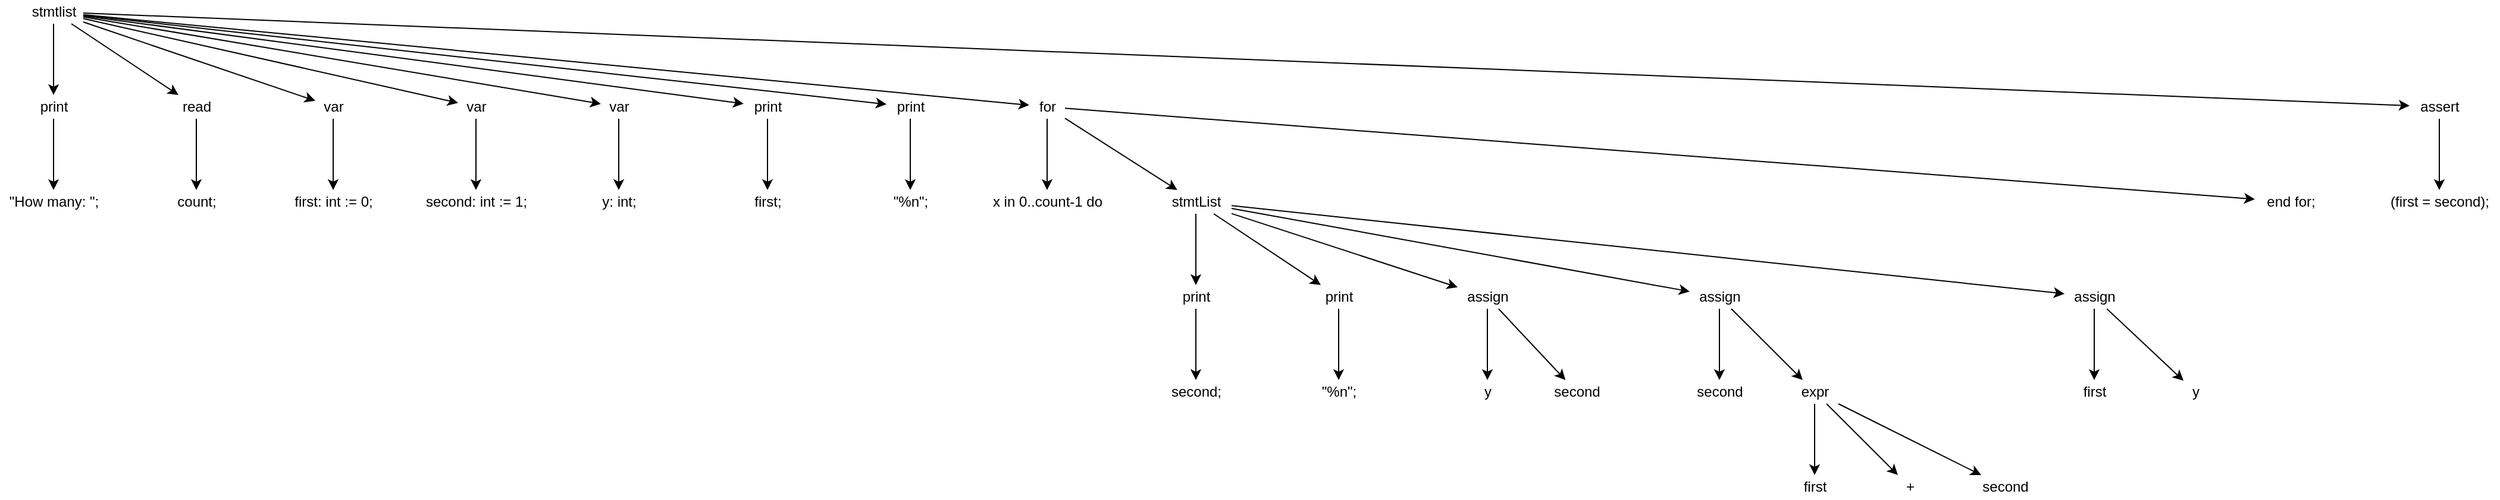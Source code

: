 <mxfile>
    <diagram id="aQvwjK2VA4pr6lu0I1Fn" name="Page-1">
        <mxGraphModel dx="2564" dy="1633" grid="1" gridSize="10" guides="1" tooltips="1" connect="1" arrows="1" fold="1" page="0" pageScale="1" pageWidth="850" pageHeight="1100" math="0" shadow="0">
            <root>
                <mxCell id="0"/>
                <mxCell id="1" parent="0"/>
                <mxCell id="Wvpoc2jIu2e2FaNdJkdb-1" value="&lt;div&gt;stmtlist&lt;/div&gt;" style="text;html=1;align=center;verticalAlign=middle;resizable=0;points=[];autosize=1;strokeColor=none;fillColor=none;" parent="1" vertex="1">
                    <mxGeometry x="-285" y="10" width="50" height="20" as="geometry"/>
                </mxCell>
                <mxCell id="Wvpoc2jIu2e2FaNdJkdb-2" value="print" style="text;html=1;align=center;verticalAlign=middle;resizable=0;points=[];autosize=1;strokeColor=none;fillColor=none;" parent="1" vertex="1">
                    <mxGeometry x="-280" y="90" width="40" height="20" as="geometry"/>
                </mxCell>
                <mxCell id="Wvpoc2jIu2e2FaNdJkdb-3" value="read" style="text;html=1;align=center;verticalAlign=middle;resizable=0;points=[];autosize=1;strokeColor=none;fillColor=none;" parent="1" vertex="1">
                    <mxGeometry x="-160" y="90" width="40" height="20" as="geometry"/>
                </mxCell>
                <mxCell id="Wvpoc2jIu2e2FaNdJkdb-4" value="var" style="text;html=1;align=center;verticalAlign=middle;resizable=0;points=[];autosize=1;strokeColor=none;fillColor=none;" parent="1" vertex="1">
                    <mxGeometry x="-40" y="90" width="30" height="20" as="geometry"/>
                </mxCell>
                <mxCell id="Wvpoc2jIu2e2FaNdJkdb-5" value="var" style="text;html=1;align=center;verticalAlign=middle;resizable=0;points=[];autosize=1;strokeColor=none;fillColor=none;" parent="1" vertex="1">
                    <mxGeometry x="80" y="90" width="30" height="20" as="geometry"/>
                </mxCell>
                <mxCell id="Wvpoc2jIu2e2FaNdJkdb-6" value="var" style="text;html=1;align=center;verticalAlign=middle;resizable=0;points=[];autosize=1;strokeColor=none;fillColor=none;" parent="1" vertex="1">
                    <mxGeometry x="200" y="90" width="30" height="20" as="geometry"/>
                </mxCell>
                <mxCell id="Wvpoc2jIu2e2FaNdJkdb-7" value="print" style="text;html=1;align=center;verticalAlign=middle;resizable=0;points=[];autosize=1;strokeColor=none;fillColor=none;" parent="1" vertex="1">
                    <mxGeometry x="320" y="90" width="40" height="20" as="geometry"/>
                </mxCell>
                <mxCell id="Wvpoc2jIu2e2FaNdJkdb-8" value="print" style="text;html=1;align=center;verticalAlign=middle;resizable=0;points=[];autosize=1;strokeColor=none;fillColor=none;" parent="1" vertex="1">
                    <mxGeometry x="440" y="90" width="40" height="20" as="geometry"/>
                </mxCell>
                <mxCell id="Wvpoc2jIu2e2FaNdJkdb-9" value="for" style="text;html=1;align=center;verticalAlign=middle;resizable=0;points=[];autosize=1;strokeColor=none;fillColor=none;" parent="1" vertex="1">
                    <mxGeometry x="560" y="90" width="30" height="20" as="geometry"/>
                </mxCell>
                <mxCell id="Wvpoc2jIu2e2FaNdJkdb-10" value="assert" style="text;html=1;align=center;verticalAlign=middle;resizable=0;points=[];autosize=1;strokeColor=none;fillColor=none;" parent="1" vertex="1">
                    <mxGeometry x="1720" y="90" width="50" height="20" as="geometry"/>
                </mxCell>
                <mxCell id="Wvpoc2jIu2e2FaNdJkdb-11" value="" style="endArrow=classic;html=1;rounded=0;" parent="1" source="Wvpoc2jIu2e2FaNdJkdb-1" target="Wvpoc2jIu2e2FaNdJkdb-2" edge="1">
                    <mxGeometry width="50" height="50" relative="1" as="geometry">
                        <mxPoint x="400" y="600" as="sourcePoint"/>
                        <mxPoint x="450" y="550" as="targetPoint"/>
                    </mxGeometry>
                </mxCell>
                <mxCell id="Wvpoc2jIu2e2FaNdJkdb-12" value="" style="endArrow=classic;html=1;rounded=0;" parent="1" source="Wvpoc2jIu2e2FaNdJkdb-1" target="Wvpoc2jIu2e2FaNdJkdb-3" edge="1">
                    <mxGeometry width="50" height="50" relative="1" as="geometry">
                        <mxPoint x="270" y="52.752" as="sourcePoint"/>
                        <mxPoint x="-230" y="107.798" as="targetPoint"/>
                    </mxGeometry>
                </mxCell>
                <mxCell id="Wvpoc2jIu2e2FaNdJkdb-13" value="" style="endArrow=classic;html=1;rounded=0;" parent="1" source="Wvpoc2jIu2e2FaNdJkdb-1" target="Wvpoc2jIu2e2FaNdJkdb-4" edge="1">
                    <mxGeometry width="50" height="50" relative="1" as="geometry">
                        <mxPoint x="270" y="53.529" as="sourcePoint"/>
                        <mxPoint x="-110" y="107.176" as="targetPoint"/>
                    </mxGeometry>
                </mxCell>
                <mxCell id="Wvpoc2jIu2e2FaNdJkdb-14" value="" style="endArrow=classic;html=1;rounded=0;" parent="1" source="Wvpoc2jIu2e2FaNdJkdb-1" target="Wvpoc2jIu2e2FaNdJkdb-5" edge="1">
                    <mxGeometry width="50" height="50" relative="1" as="geometry">
                        <mxPoint x="280" y="63.529" as="sourcePoint"/>
                        <mxPoint x="-100" y="117.176" as="targetPoint"/>
                    </mxGeometry>
                </mxCell>
                <mxCell id="Wvpoc2jIu2e2FaNdJkdb-15" value="" style="endArrow=classic;html=1;rounded=0;" parent="1" source="Wvpoc2jIu2e2FaNdJkdb-1" target="Wvpoc2jIu2e2FaNdJkdb-6" edge="1">
                    <mxGeometry width="50" height="50" relative="1" as="geometry">
                        <mxPoint x="290" y="73.529" as="sourcePoint"/>
                        <mxPoint x="-90" y="127.176" as="targetPoint"/>
                    </mxGeometry>
                </mxCell>
                <mxCell id="Wvpoc2jIu2e2FaNdJkdb-16" value="" style="endArrow=classic;html=1;rounded=0;" parent="1" source="Wvpoc2jIu2e2FaNdJkdb-1" target="Wvpoc2jIu2e2FaNdJkdb-7" edge="1">
                    <mxGeometry width="50" height="50" relative="1" as="geometry">
                        <mxPoint x="300" y="83.529" as="sourcePoint"/>
                        <mxPoint x="-80" y="137.176" as="targetPoint"/>
                    </mxGeometry>
                </mxCell>
                <mxCell id="Wvpoc2jIu2e2FaNdJkdb-17" value="" style="endArrow=classic;html=1;rounded=0;" parent="1" source="Wvpoc2jIu2e2FaNdJkdb-1" target="Wvpoc2jIu2e2FaNdJkdb-8" edge="1">
                    <mxGeometry width="50" height="50" relative="1" as="geometry">
                        <mxPoint x="310" y="93.529" as="sourcePoint"/>
                        <mxPoint x="-70" y="147.176" as="targetPoint"/>
                    </mxGeometry>
                </mxCell>
                <mxCell id="Wvpoc2jIu2e2FaNdJkdb-18" value="" style="endArrow=classic;html=1;rounded=0;" parent="1" source="Wvpoc2jIu2e2FaNdJkdb-1" target="Wvpoc2jIu2e2FaNdJkdb-9" edge="1">
                    <mxGeometry width="50" height="50" relative="1" as="geometry">
                        <mxPoint x="320" y="103.529" as="sourcePoint"/>
                        <mxPoint x="-60" y="157.176" as="targetPoint"/>
                    </mxGeometry>
                </mxCell>
                <mxCell id="Wvpoc2jIu2e2FaNdJkdb-19" value="" style="endArrow=classic;html=1;rounded=0;" parent="1" source="Wvpoc2jIu2e2FaNdJkdb-1" target="Wvpoc2jIu2e2FaNdJkdb-10" edge="1">
                    <mxGeometry width="50" height="50" relative="1" as="geometry">
                        <mxPoint x="330" y="113.529" as="sourcePoint"/>
                        <mxPoint x="-50" y="167.176" as="targetPoint"/>
                    </mxGeometry>
                </mxCell>
                <mxCell id="Wvpoc2jIu2e2FaNdJkdb-20" value="&quot;How many: &quot;;" style="text;html=1;align=center;verticalAlign=middle;resizable=0;points=[];autosize=1;strokeColor=none;fillColor=none;" parent="1" vertex="1">
                    <mxGeometry x="-305" y="170" width="90" height="20" as="geometry"/>
                </mxCell>
                <mxCell id="Wvpoc2jIu2e2FaNdJkdb-21" value="" style="endArrow=classic;html=1;rounded=0;" parent="1" source="Wvpoc2jIu2e2FaNdJkdb-2" target="Wvpoc2jIu2e2FaNdJkdb-20" edge="1">
                    <mxGeometry width="50" height="50" relative="1" as="geometry">
                        <mxPoint x="340" y="123.529" as="sourcePoint"/>
                        <mxPoint x="-40" y="177.176" as="targetPoint"/>
                    </mxGeometry>
                </mxCell>
                <mxCell id="Wvpoc2jIu2e2FaNdJkdb-23" value="" style="endArrow=classic;html=1;rounded=0;" parent="1" source="Wvpoc2jIu2e2FaNdJkdb-3" target="Wvpoc2jIu2e2FaNdJkdb-24" edge="1">
                    <mxGeometry width="50" height="50" relative="1" as="geometry">
                        <mxPoint x="350" y="133.529" as="sourcePoint"/>
                        <mxPoint x="-140" y="180" as="targetPoint"/>
                    </mxGeometry>
                </mxCell>
                <mxCell id="Wvpoc2jIu2e2FaNdJkdb-24" value="count;" style="text;html=1;align=center;verticalAlign=middle;resizable=0;points=[];autosize=1;strokeColor=none;fillColor=none;" parent="1" vertex="1">
                    <mxGeometry x="-165" y="170" width="50" height="20" as="geometry"/>
                </mxCell>
                <mxCell id="Wvpoc2jIu2e2FaNdJkdb-27" value="&lt;div&gt;first: int := 0;&lt;/div&gt;" style="text;html=1;align=center;verticalAlign=middle;resizable=0;points=[];autosize=1;strokeColor=none;fillColor=none;" parent="1" vertex="1">
                    <mxGeometry x="-65" y="170" width="80" height="20" as="geometry"/>
                </mxCell>
                <mxCell id="Wvpoc2jIu2e2FaNdJkdb-28" value="" style="endArrow=classic;html=1;rounded=0;" parent="1" source="Wvpoc2jIu2e2FaNdJkdb-4" target="Wvpoc2jIu2e2FaNdJkdb-27" edge="1">
                    <mxGeometry width="50" height="50" relative="1" as="geometry">
                        <mxPoint x="370" y="153.529" as="sourcePoint"/>
                        <mxPoint x="-10" y="207.176" as="targetPoint"/>
                    </mxGeometry>
                </mxCell>
                <mxCell id="Wvpoc2jIu2e2FaNdJkdb-29" value="&lt;div&gt;second: int := 1;&lt;/div&gt;" style="text;html=1;align=center;verticalAlign=middle;resizable=0;points=[];autosize=1;strokeColor=none;fillColor=none;" parent="1" vertex="1">
                    <mxGeometry x="45" y="170" width="100" height="20" as="geometry"/>
                </mxCell>
                <mxCell id="Wvpoc2jIu2e2FaNdJkdb-30" value="" style="endArrow=classic;html=1;rounded=0;" parent="1" source="Wvpoc2jIu2e2FaNdJkdb-5" target="Wvpoc2jIu2e2FaNdJkdb-29" edge="1">
                    <mxGeometry width="50" height="50" relative="1" as="geometry">
                        <mxPoint x="380" y="163.529" as="sourcePoint"/>
                        <mxPoint y="217.176" as="targetPoint"/>
                    </mxGeometry>
                </mxCell>
                <mxCell id="Wvpoc2jIu2e2FaNdJkdb-31" value="y: int;" style="text;html=1;align=center;verticalAlign=middle;resizable=0;points=[];autosize=1;strokeColor=none;fillColor=none;" parent="1" vertex="1">
                    <mxGeometry x="195" y="170" width="40" height="20" as="geometry"/>
                </mxCell>
                <mxCell id="Wvpoc2jIu2e2FaNdJkdb-32" value="" style="endArrow=classic;html=1;rounded=0;" parent="1" source="Wvpoc2jIu2e2FaNdJkdb-6" target="Wvpoc2jIu2e2FaNdJkdb-31" edge="1">
                    <mxGeometry width="50" height="50" relative="1" as="geometry">
                        <mxPoint x="390" y="173.529" as="sourcePoint"/>
                        <mxPoint x="10" y="227.176" as="targetPoint"/>
                    </mxGeometry>
                </mxCell>
                <mxCell id="Wvpoc2jIu2e2FaNdJkdb-33" value="first;" style="text;html=1;align=center;verticalAlign=middle;resizable=0;points=[];autosize=1;strokeColor=none;fillColor=none;" parent="1" vertex="1">
                    <mxGeometry x="320" y="170" width="40" height="20" as="geometry"/>
                </mxCell>
                <mxCell id="Wvpoc2jIu2e2FaNdJkdb-34" value="" style="endArrow=classic;html=1;rounded=0;" parent="1" source="Wvpoc2jIu2e2FaNdJkdb-7" target="Wvpoc2jIu2e2FaNdJkdb-33" edge="1">
                    <mxGeometry width="50" height="50" relative="1" as="geometry">
                        <mxPoint x="400" y="183.529" as="sourcePoint"/>
                        <mxPoint x="20" y="237.176" as="targetPoint"/>
                    </mxGeometry>
                </mxCell>
                <mxCell id="Wvpoc2jIu2e2FaNdJkdb-35" value="&quot;%n&quot;;" style="text;html=1;align=center;verticalAlign=middle;resizable=0;points=[];autosize=1;strokeColor=none;fillColor=none;" parent="1" vertex="1">
                    <mxGeometry x="440" y="170" width="40" height="20" as="geometry"/>
                </mxCell>
                <mxCell id="Wvpoc2jIu2e2FaNdJkdb-36" value="" style="endArrow=classic;html=1;rounded=0;" parent="1" source="Wvpoc2jIu2e2FaNdJkdb-8" target="Wvpoc2jIu2e2FaNdJkdb-35" edge="1">
                    <mxGeometry width="50" height="50" relative="1" as="geometry">
                        <mxPoint x="410" y="193.529" as="sourcePoint"/>
                        <mxPoint x="30" y="247.176" as="targetPoint"/>
                    </mxGeometry>
                </mxCell>
                <mxCell id="Wvpoc2jIu2e2FaNdJkdb-37" value="x in 0..count-1 do" style="text;html=1;align=center;verticalAlign=middle;resizable=0;points=[];autosize=1;strokeColor=none;fillColor=none;" parent="1" vertex="1">
                    <mxGeometry x="520" y="170" width="110" height="20" as="geometry"/>
                </mxCell>
                <mxCell id="Wvpoc2jIu2e2FaNdJkdb-38" value="" style="endArrow=classic;html=1;rounded=0;" parent="1" source="Wvpoc2jIu2e2FaNdJkdb-9" target="Wvpoc2jIu2e2FaNdJkdb-37" edge="1">
                    <mxGeometry width="50" height="50" relative="1" as="geometry">
                        <mxPoint x="420" y="203.529" as="sourcePoint"/>
                        <mxPoint x="40" y="257.176" as="targetPoint"/>
                    </mxGeometry>
                </mxCell>
                <mxCell id="Wvpoc2jIu2e2FaNdJkdb-39" value="&lt;div&gt;stmtList&lt;/div&gt;" style="text;html=1;align=center;verticalAlign=middle;resizable=0;points=[];autosize=1;strokeColor=none;fillColor=none;" parent="1" vertex="1">
                    <mxGeometry x="670" y="170" width="60" height="20" as="geometry"/>
                </mxCell>
                <mxCell id="Wvpoc2jIu2e2FaNdJkdb-40" value="" style="endArrow=classic;html=1;rounded=0;" parent="1" source="Wvpoc2jIu2e2FaNdJkdb-9" target="Wvpoc2jIu2e2FaNdJkdb-39" edge="1">
                    <mxGeometry width="50" height="50" relative="1" as="geometry">
                        <mxPoint x="430" y="213.529" as="sourcePoint"/>
                        <mxPoint x="50" y="267.176" as="targetPoint"/>
                    </mxGeometry>
                </mxCell>
                <mxCell id="Wvpoc2jIu2e2FaNdJkdb-41" value="print" style="text;html=1;align=center;verticalAlign=middle;resizable=0;points=[];autosize=1;strokeColor=none;fillColor=none;" parent="1" vertex="1">
                    <mxGeometry x="680" y="250" width="40" height="20" as="geometry"/>
                </mxCell>
                <mxCell id="Wvpoc2jIu2e2FaNdJkdb-42" value="print" style="text;html=1;align=center;verticalAlign=middle;resizable=0;points=[];autosize=1;strokeColor=none;fillColor=none;" parent="1" vertex="1">
                    <mxGeometry x="800" y="250" width="40" height="20" as="geometry"/>
                </mxCell>
                <mxCell id="Wvpoc2jIu2e2FaNdJkdb-43" value="assign" style="text;html=1;align=center;verticalAlign=middle;resizable=0;points=[];autosize=1;strokeColor=none;fillColor=none;" parent="1" vertex="1">
                    <mxGeometry x="920" y="250" width="50" height="20" as="geometry"/>
                </mxCell>
                <mxCell id="Wvpoc2jIu2e2FaNdJkdb-44" value="assign" style="text;html=1;align=center;verticalAlign=middle;resizable=0;points=[];autosize=1;strokeColor=none;fillColor=none;" parent="1" vertex="1">
                    <mxGeometry x="1115" y="250" width="50" height="20" as="geometry"/>
                </mxCell>
                <mxCell id="Wvpoc2jIu2e2FaNdJkdb-45" value="assign" style="text;html=1;align=center;verticalAlign=middle;resizable=0;points=[];autosize=1;strokeColor=none;fillColor=none;" parent="1" vertex="1">
                    <mxGeometry x="1430" y="250" width="50" height="20" as="geometry"/>
                </mxCell>
                <mxCell id="Wvpoc2jIu2e2FaNdJkdb-46" value="" style="endArrow=classic;html=1;rounded=0;" parent="1" source="Wvpoc2jIu2e2FaNdJkdb-39" target="Wvpoc2jIu2e2FaNdJkdb-41" edge="1">
                    <mxGeometry width="50" height="50" relative="1" as="geometry">
                        <mxPoint x="440" y="223.529" as="sourcePoint"/>
                        <mxPoint x="60" y="277.176" as="targetPoint"/>
                    </mxGeometry>
                </mxCell>
                <mxCell id="Wvpoc2jIu2e2FaNdJkdb-47" value="" style="endArrow=classic;html=1;rounded=0;" parent="1" source="Wvpoc2jIu2e2FaNdJkdb-39" target="Wvpoc2jIu2e2FaNdJkdb-42" edge="1">
                    <mxGeometry width="50" height="50" relative="1" as="geometry">
                        <mxPoint x="710" y="200" as="sourcePoint"/>
                        <mxPoint x="710" y="260" as="targetPoint"/>
                    </mxGeometry>
                </mxCell>
                <mxCell id="Wvpoc2jIu2e2FaNdJkdb-48" value="" style="endArrow=classic;html=1;rounded=0;" parent="1" source="Wvpoc2jIu2e2FaNdJkdb-39" target="Wvpoc2jIu2e2FaNdJkdb-43" edge="1">
                    <mxGeometry width="50" height="50" relative="1" as="geometry">
                        <mxPoint x="720" y="210" as="sourcePoint"/>
                        <mxPoint x="720" y="270" as="targetPoint"/>
                    </mxGeometry>
                </mxCell>
                <mxCell id="Wvpoc2jIu2e2FaNdJkdb-49" value="" style="endArrow=classic;html=1;rounded=0;" parent="1" source="Wvpoc2jIu2e2FaNdJkdb-39" target="Wvpoc2jIu2e2FaNdJkdb-44" edge="1">
                    <mxGeometry width="50" height="50" relative="1" as="geometry">
                        <mxPoint x="730" y="220" as="sourcePoint"/>
                        <mxPoint x="730" y="280" as="targetPoint"/>
                    </mxGeometry>
                </mxCell>
                <mxCell id="Wvpoc2jIu2e2FaNdJkdb-50" value="" style="endArrow=classic;html=1;rounded=0;" parent="1" source="Wvpoc2jIu2e2FaNdJkdb-39" target="Wvpoc2jIu2e2FaNdJkdb-45" edge="1">
                    <mxGeometry width="50" height="50" relative="1" as="geometry">
                        <mxPoint x="740" y="230" as="sourcePoint"/>
                        <mxPoint x="740" y="290" as="targetPoint"/>
                    </mxGeometry>
                </mxCell>
                <mxCell id="Wvpoc2jIu2e2FaNdJkdb-51" value="second;" style="text;html=1;align=center;verticalAlign=middle;resizable=0;points=[];autosize=1;strokeColor=none;fillColor=none;" parent="1" vertex="1">
                    <mxGeometry x="670" y="330" width="60" height="20" as="geometry"/>
                </mxCell>
                <mxCell id="Wvpoc2jIu2e2FaNdJkdb-52" value="&quot;%n&quot;;" style="text;html=1;align=center;verticalAlign=middle;resizable=0;points=[];autosize=1;strokeColor=none;fillColor=none;" parent="1" vertex="1">
                    <mxGeometry x="800" y="330" width="40" height="20" as="geometry"/>
                </mxCell>
                <mxCell id="Wvpoc2jIu2e2FaNdJkdb-55" value="first" style="text;html=1;align=center;verticalAlign=middle;resizable=0;points=[];autosize=1;strokeColor=none;fillColor=none;" parent="1" vertex="1">
                    <mxGeometry x="1440" y="330" width="30" height="20" as="geometry"/>
                </mxCell>
                <mxCell id="Wvpoc2jIu2e2FaNdJkdb-56" value="" style="endArrow=classic;html=1;rounded=0;" parent="1" source="Wvpoc2jIu2e2FaNdJkdb-41" target="Wvpoc2jIu2e2FaNdJkdb-51" edge="1">
                    <mxGeometry width="50" height="50" relative="1" as="geometry">
                        <mxPoint x="700" y="260" as="sourcePoint"/>
                        <mxPoint x="710" y="260" as="targetPoint"/>
                    </mxGeometry>
                </mxCell>
                <mxCell id="Wvpoc2jIu2e2FaNdJkdb-57" value="" style="endArrow=classic;html=1;rounded=0;" parent="1" source="Wvpoc2jIu2e2FaNdJkdb-42" target="Wvpoc2jIu2e2FaNdJkdb-52" edge="1">
                    <mxGeometry width="50" height="50" relative="1" as="geometry">
                        <mxPoint x="720" y="210" as="sourcePoint"/>
                        <mxPoint x="720" y="270" as="targetPoint"/>
                    </mxGeometry>
                </mxCell>
                <mxCell id="Wvpoc2jIu2e2FaNdJkdb-58" value="" style="endArrow=classic;html=1;rounded=0;" parent="1" source="Wvpoc2jIu2e2FaNdJkdb-43" target="2" edge="1">
                    <mxGeometry width="50" height="50" relative="1" as="geometry">
                        <mxPoint x="730" y="220" as="sourcePoint"/>
                        <mxPoint x="945" y="330" as="targetPoint"/>
                    </mxGeometry>
                </mxCell>
                <mxCell id="Wvpoc2jIu2e2FaNdJkdb-59" value="" style="endArrow=classic;html=1;rounded=0;" parent="1" source="Wvpoc2jIu2e2FaNdJkdb-44" target="5" edge="1">
                    <mxGeometry width="50" height="50" relative="1" as="geometry">
                        <mxPoint x="740" y="230" as="sourcePoint"/>
                        <mxPoint x="1065" y="330" as="targetPoint"/>
                    </mxGeometry>
                </mxCell>
                <mxCell id="Wvpoc2jIu2e2FaNdJkdb-60" value="" style="endArrow=classic;html=1;rounded=0;" parent="1" source="Wvpoc2jIu2e2FaNdJkdb-45" target="Wvpoc2jIu2e2FaNdJkdb-55" edge="1">
                    <mxGeometry width="50" height="50" relative="1" as="geometry">
                        <mxPoint x="750" y="240" as="sourcePoint"/>
                        <mxPoint x="750" y="300" as="targetPoint"/>
                    </mxGeometry>
                </mxCell>
                <mxCell id="Wvpoc2jIu2e2FaNdJkdb-61" value="end for;" style="text;html=1;align=center;verticalAlign=middle;resizable=0;points=[];autosize=1;strokeColor=none;fillColor=none;" parent="1" vertex="1">
                    <mxGeometry x="1590" y="170" width="60" height="20" as="geometry"/>
                </mxCell>
                <mxCell id="Wvpoc2jIu2e2FaNdJkdb-62" value="" style="endArrow=classic;html=1;rounded=0;" parent="1" source="Wvpoc2jIu2e2FaNdJkdb-9" target="Wvpoc2jIu2e2FaNdJkdb-61" edge="1">
                    <mxGeometry width="50" height="50" relative="1" as="geometry">
                        <mxPoint x="600" y="119.6" as="sourcePoint"/>
                        <mxPoint x="694.375" y="180" as="targetPoint"/>
                    </mxGeometry>
                </mxCell>
                <mxCell id="Wvpoc2jIu2e2FaNdJkdb-63" value="(first = second);" style="text;html=1;align=center;verticalAlign=middle;resizable=0;points=[];autosize=1;strokeColor=none;fillColor=none;" parent="1" vertex="1">
                    <mxGeometry x="1695" y="170" width="100" height="20" as="geometry"/>
                </mxCell>
                <mxCell id="Wvpoc2jIu2e2FaNdJkdb-64" value="" style="endArrow=classic;html=1;rounded=0;" parent="1" source="Wvpoc2jIu2e2FaNdJkdb-10" target="Wvpoc2jIu2e2FaNdJkdb-63" edge="1">
                    <mxGeometry width="50" height="50" relative="1" as="geometry">
                        <mxPoint x="610" y="129.6" as="sourcePoint"/>
                        <mxPoint x="704.375" y="190" as="targetPoint"/>
                    </mxGeometry>
                </mxCell>
                <mxCell id="2" value="y" style="text;html=1;align=center;verticalAlign=middle;resizable=0;points=[];autosize=1;strokeColor=none;fillColor=none;" vertex="1" parent="1">
                    <mxGeometry x="935" y="330" width="20" height="20" as="geometry"/>
                </mxCell>
                <mxCell id="3" value="second" style="text;html=1;align=center;verticalAlign=middle;resizable=0;points=[];autosize=1;strokeColor=none;fillColor=none;" vertex="1" parent="1">
                    <mxGeometry x="995" y="330" width="50" height="20" as="geometry"/>
                </mxCell>
                <mxCell id="4" value="" style="endArrow=classic;html=1;rounded=0;" edge="1" parent="1" source="Wvpoc2jIu2e2FaNdJkdb-43" target="3">
                    <mxGeometry width="50" height="50" relative="1" as="geometry">
                        <mxPoint x="955" y="280" as="sourcePoint"/>
                        <mxPoint x="955" y="340" as="targetPoint"/>
                    </mxGeometry>
                </mxCell>
                <mxCell id="5" value="second" style="text;html=1;align=center;verticalAlign=middle;resizable=0;points=[];autosize=1;strokeColor=none;fillColor=none;" vertex="1" parent="1">
                    <mxGeometry x="1115" y="330" width="50" height="20" as="geometry"/>
                </mxCell>
                <mxCell id="6" value="expr" style="text;html=1;align=center;verticalAlign=middle;resizable=0;points=[];autosize=1;strokeColor=none;fillColor=none;" vertex="1" parent="1">
                    <mxGeometry x="1200" y="330" width="40" height="20" as="geometry"/>
                </mxCell>
                <mxCell id="7" value="first" style="text;html=1;align=center;verticalAlign=middle;resizable=0;points=[];autosize=1;strokeColor=none;fillColor=none;" vertex="1" parent="1">
                    <mxGeometry x="1205" y="410" width="30" height="20" as="geometry"/>
                </mxCell>
                <mxCell id="8" value="second" style="text;html=1;align=center;verticalAlign=middle;resizable=0;points=[];autosize=1;strokeColor=none;fillColor=none;" vertex="1" parent="1">
                    <mxGeometry x="1355" y="410" width="50" height="20" as="geometry"/>
                </mxCell>
                <mxCell id="9" value="" style="endArrow=classic;html=1;rounded=0;" edge="1" parent="1" source="6" target="7">
                    <mxGeometry width="50" height="50" relative="1" as="geometry">
                        <mxPoint x="965" y="290" as="sourcePoint"/>
                        <mxPoint x="965" y="350" as="targetPoint"/>
                    </mxGeometry>
                </mxCell>
                <mxCell id="10" value="" style="endArrow=classic;html=1;rounded=0;" edge="1" parent="1" source="6" target="8">
                    <mxGeometry width="50" height="50" relative="1" as="geometry">
                        <mxPoint x="975" y="300" as="sourcePoint"/>
                        <mxPoint x="975" y="360" as="targetPoint"/>
                    </mxGeometry>
                </mxCell>
                <mxCell id="11" value="" style="endArrow=classic;html=1;rounded=0;" edge="1" parent="1" source="Wvpoc2jIu2e2FaNdJkdb-44" target="6">
                    <mxGeometry width="50" height="50" relative="1" as="geometry">
                        <mxPoint x="1040" y="400" as="sourcePoint"/>
                        <mxPoint x="985" y="370" as="targetPoint"/>
                    </mxGeometry>
                </mxCell>
                <mxCell id="12" value="y" style="text;html=1;align=center;verticalAlign=middle;resizable=0;points=[];autosize=1;strokeColor=none;fillColor=none;" vertex="1" parent="1">
                    <mxGeometry x="1530" y="330" width="20" height="20" as="geometry"/>
                </mxCell>
                <mxCell id="13" value="" style="endArrow=classic;html=1;rounded=0;" edge="1" parent="1" source="Wvpoc2jIu2e2FaNdJkdb-45" target="12">
                    <mxGeometry width="50" height="50" relative="1" as="geometry">
                        <mxPoint x="995" y="320" as="sourcePoint"/>
                        <mxPoint x="995" y="380" as="targetPoint"/>
                    </mxGeometry>
                </mxCell>
                <mxCell id="14" value="+" style="text;html=1;align=center;verticalAlign=middle;resizable=0;points=[];autosize=1;strokeColor=none;fillColor=none;" vertex="1" parent="1">
                    <mxGeometry x="1290" y="410" width="20" height="20" as="geometry"/>
                </mxCell>
                <mxCell id="15" value="" style="endArrow=classic;html=1;rounded=0;" edge="1" parent="1" source="6" target="14">
                    <mxGeometry width="50" height="50" relative="1" as="geometry">
                        <mxPoint x="1250" y="360" as="sourcePoint"/>
                        <mxPoint x="1370" y="420" as="targetPoint"/>
                    </mxGeometry>
                </mxCell>
            </root>
        </mxGraphModel>
    </diagram>
</mxfile>
